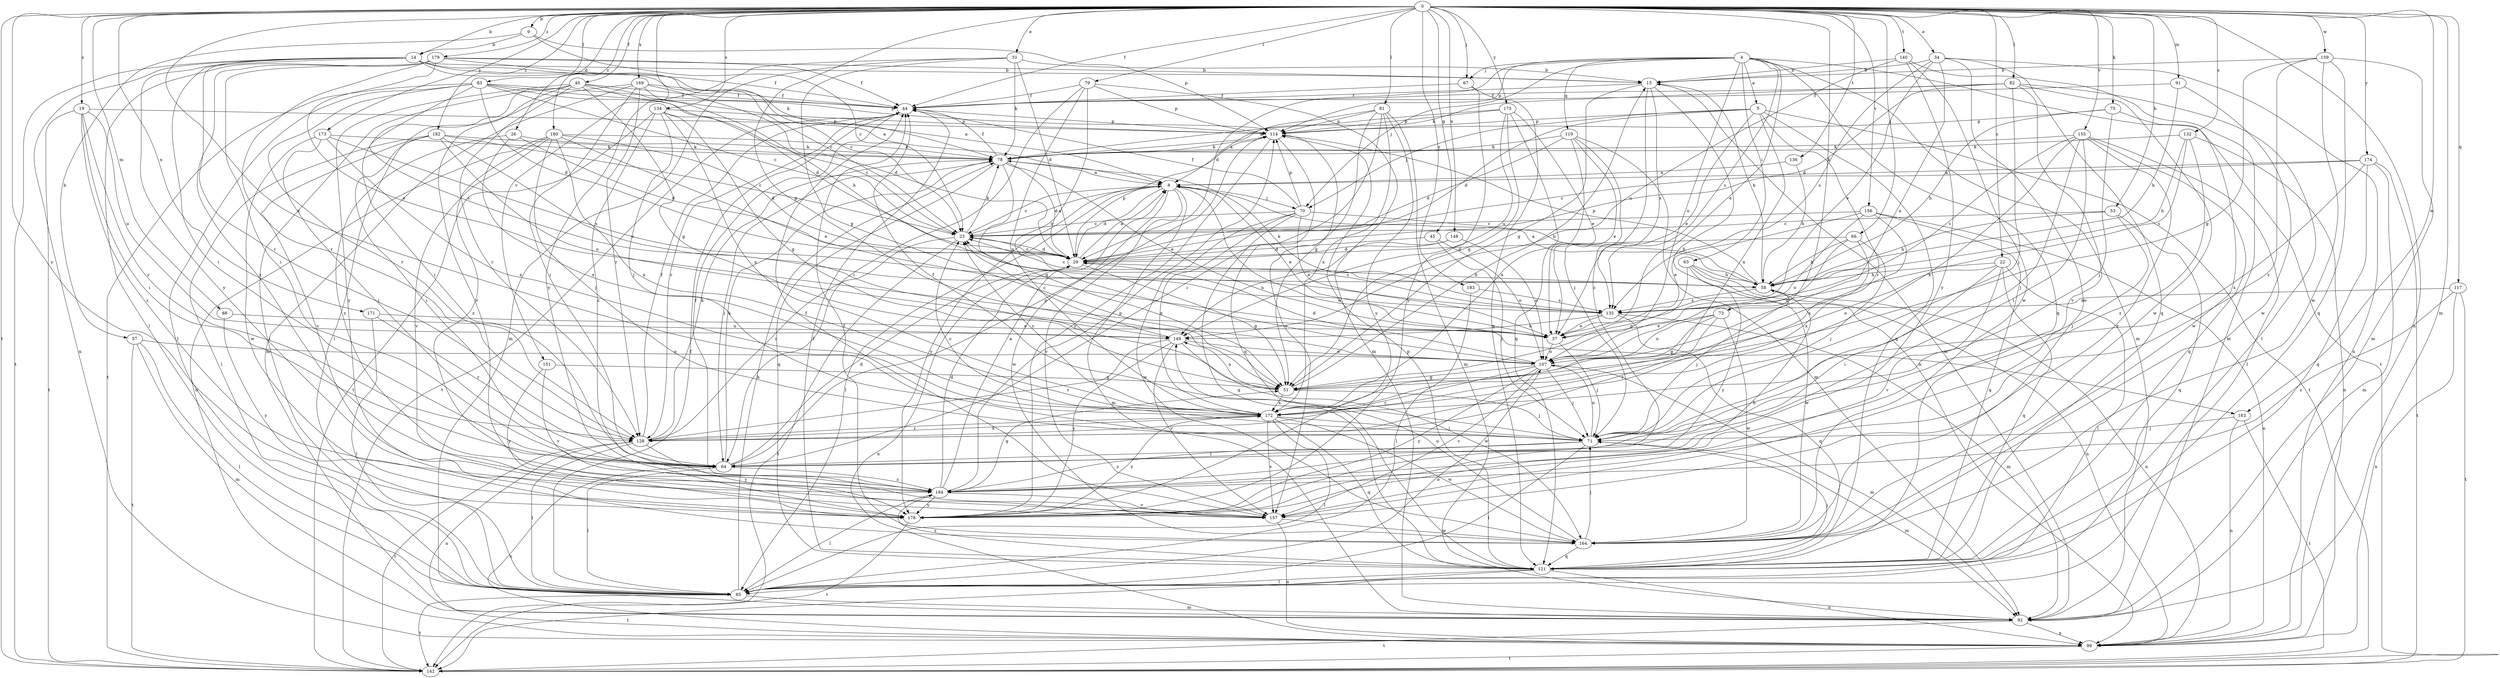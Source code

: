 strict digraph  {
0;
4;
5;
8;
9;
14;
15;
19;
22;
23;
26;
29;
31;
34;
37;
40;
44;
45;
51;
53;
57;
58;
63;
64;
66;
67;
70;
71;
73;
75;
78;
79;
81;
82;
83;
85;
88;
91;
92;
99;
107;
114;
117;
119;
121;
128;
132;
134;
135;
136;
140;
142;
148;
149;
151;
155;
156;
157;
159;
163;
164;
169;
171;
172;
173;
174;
175;
178;
179;
180;
182;
183;
184;
0 -> 9  [label=b];
0 -> 14  [label=b];
0 -> 19  [label=c];
0 -> 22  [label=c];
0 -> 26  [label=d];
0 -> 31  [label=e];
0 -> 34  [label=e];
0 -> 40  [label=f];
0 -> 44  [label=f];
0 -> 45  [label=g];
0 -> 51  [label=g];
0 -> 53  [label=h];
0 -> 66  [label=j];
0 -> 67  [label=j];
0 -> 73  [label=k];
0 -> 75  [label=k];
0 -> 79  [label=l];
0 -> 81  [label=l];
0 -> 82  [label=l];
0 -> 83  [label=l];
0 -> 88  [label=m];
0 -> 91  [label=m];
0 -> 92  [label=m];
0 -> 99  [label=n];
0 -> 117  [label=q];
0 -> 132  [label=s];
0 -> 134  [label=s];
0 -> 136  [label=t];
0 -> 140  [label=t];
0 -> 142  [label=t];
0 -> 148  [label=u];
0 -> 151  [label=v];
0 -> 155  [label=v];
0 -> 156  [label=v];
0 -> 159  [label=w];
0 -> 163  [label=w];
0 -> 169  [label=x];
0 -> 171  [label=x];
0 -> 172  [label=x];
0 -> 173  [label=y];
0 -> 174  [label=y];
0 -> 175  [label=y];
0 -> 178  [label=y];
0 -> 179  [label=z];
0 -> 180  [label=z];
0 -> 182  [label=z];
0 -> 183  [label=z];
4 -> 5  [label=a];
4 -> 29  [label=d];
4 -> 37  [label=e];
4 -> 63  [label=i];
4 -> 67  [label=j];
4 -> 70  [label=j];
4 -> 92  [label=m];
4 -> 107  [label=o];
4 -> 114  [label=p];
4 -> 119  [label=q];
4 -> 121  [label=q];
4 -> 135  [label=s];
4 -> 142  [label=t];
5 -> 29  [label=d];
5 -> 37  [label=e];
5 -> 70  [label=j];
5 -> 114  [label=p];
5 -> 121  [label=q];
5 -> 128  [label=r];
5 -> 142  [label=t];
5 -> 172  [label=x];
8 -> 23  [label=c];
8 -> 29  [label=d];
8 -> 37  [label=e];
8 -> 70  [label=j];
8 -> 85  [label=l];
8 -> 92  [label=m];
8 -> 157  [label=v];
8 -> 163  [label=w];
8 -> 164  [label=w];
8 -> 178  [label=y];
9 -> 14  [label=b];
9 -> 23  [label=c];
9 -> 57  [label=h];
9 -> 114  [label=p];
14 -> 15  [label=b];
14 -> 23  [label=c];
14 -> 44  [label=f];
14 -> 64  [label=i];
14 -> 78  [label=k];
14 -> 99  [label=n];
14 -> 128  [label=r];
14 -> 142  [label=t];
14 -> 178  [label=y];
15 -> 44  [label=f];
15 -> 51  [label=g];
15 -> 92  [label=m];
15 -> 99  [label=n];
15 -> 135  [label=s];
15 -> 184  [label=z];
19 -> 64  [label=i];
19 -> 114  [label=p];
19 -> 128  [label=r];
19 -> 142  [label=t];
19 -> 149  [label=u];
19 -> 184  [label=z];
22 -> 58  [label=h];
22 -> 64  [label=i];
22 -> 85  [label=l];
22 -> 107  [label=o];
22 -> 121  [label=q];
22 -> 157  [label=v];
23 -> 8  [label=a];
23 -> 29  [label=d];
23 -> 78  [label=k];
23 -> 128  [label=r];
23 -> 142  [label=t];
26 -> 29  [label=d];
26 -> 78  [label=k];
26 -> 172  [label=x];
26 -> 184  [label=z];
29 -> 8  [label=a];
29 -> 23  [label=c];
29 -> 51  [label=g];
29 -> 58  [label=h];
29 -> 99  [label=n];
29 -> 114  [label=p];
31 -> 15  [label=b];
31 -> 29  [label=d];
31 -> 51  [label=g];
31 -> 78  [label=k];
31 -> 92  [label=m];
31 -> 178  [label=y];
34 -> 15  [label=b];
34 -> 37  [label=e];
34 -> 99  [label=n];
34 -> 107  [label=o];
34 -> 121  [label=q];
34 -> 135  [label=s];
34 -> 164  [label=w];
37 -> 71  [label=j];
37 -> 107  [label=o];
40 -> 8  [label=a];
40 -> 29  [label=d];
40 -> 44  [label=f];
40 -> 51  [label=g];
40 -> 64  [label=i];
40 -> 85  [label=l];
40 -> 128  [label=r];
40 -> 157  [label=v];
40 -> 178  [label=y];
44 -> 114  [label=p];
44 -> 128  [label=r];
44 -> 142  [label=t];
45 -> 29  [label=d];
45 -> 71  [label=j];
45 -> 107  [label=o];
51 -> 15  [label=b];
51 -> 71  [label=j];
51 -> 149  [label=u];
51 -> 172  [label=x];
53 -> 23  [label=c];
53 -> 58  [label=h];
53 -> 71  [label=j];
53 -> 121  [label=q];
57 -> 85  [label=l];
57 -> 92  [label=m];
57 -> 107  [label=o];
57 -> 142  [label=t];
58 -> 8  [label=a];
58 -> 15  [label=b];
58 -> 23  [label=c];
58 -> 71  [label=j];
58 -> 99  [label=n];
58 -> 114  [label=p];
58 -> 135  [label=s];
63 -> 51  [label=g];
63 -> 58  [label=h];
63 -> 99  [label=n];
63 -> 164  [label=w];
63 -> 178  [label=y];
64 -> 29  [label=d];
64 -> 78  [label=k];
64 -> 85  [label=l];
64 -> 99  [label=n];
64 -> 114  [label=p];
64 -> 184  [label=z];
66 -> 29  [label=d];
66 -> 58  [label=h];
66 -> 71  [label=j];
66 -> 107  [label=o];
66 -> 172  [label=x];
67 -> 44  [label=f];
67 -> 121  [label=q];
67 -> 178  [label=y];
70 -> 23  [label=c];
70 -> 37  [label=e];
70 -> 44  [label=f];
70 -> 58  [label=h];
70 -> 114  [label=p];
70 -> 121  [label=q];
70 -> 164  [label=w];
70 -> 172  [label=x];
71 -> 23  [label=c];
71 -> 44  [label=f];
71 -> 64  [label=i];
71 -> 85  [label=l];
71 -> 92  [label=m];
71 -> 107  [label=o];
71 -> 184  [label=z];
73 -> 37  [label=e];
73 -> 51  [label=g];
73 -> 107  [label=o];
73 -> 128  [label=r];
73 -> 164  [label=w];
75 -> 58  [label=h];
75 -> 71  [label=j];
75 -> 114  [label=p];
75 -> 164  [label=w];
78 -> 8  [label=a];
78 -> 29  [label=d];
78 -> 37  [label=e];
78 -> 44  [label=f];
78 -> 51  [label=g];
78 -> 64  [label=i];
78 -> 121  [label=q];
79 -> 44  [label=f];
79 -> 64  [label=i];
79 -> 92  [label=m];
79 -> 107  [label=o];
79 -> 114  [label=p];
79 -> 172  [label=x];
81 -> 8  [label=a];
81 -> 51  [label=g];
81 -> 64  [label=i];
81 -> 92  [label=m];
81 -> 114  [label=p];
81 -> 172  [label=x];
81 -> 178  [label=y];
82 -> 29  [label=d];
82 -> 44  [label=f];
82 -> 71  [label=j];
82 -> 78  [label=k];
82 -> 85  [label=l];
82 -> 157  [label=v];
82 -> 164  [label=w];
83 -> 8  [label=a];
83 -> 23  [label=c];
83 -> 29  [label=d];
83 -> 44  [label=f];
83 -> 85  [label=l];
83 -> 114  [label=p];
83 -> 128  [label=r];
83 -> 135  [label=s];
83 -> 142  [label=t];
85 -> 44  [label=f];
85 -> 78  [label=k];
85 -> 92  [label=m];
85 -> 107  [label=o];
85 -> 142  [label=t];
88 -> 149  [label=u];
88 -> 178  [label=y];
91 -> 44  [label=f];
91 -> 58  [label=h];
91 -> 164  [label=w];
92 -> 99  [label=n];
92 -> 142  [label=t];
99 -> 142  [label=t];
107 -> 29  [label=d];
107 -> 51  [label=g];
107 -> 71  [label=j];
107 -> 92  [label=m];
107 -> 128  [label=r];
107 -> 157  [label=v];
107 -> 178  [label=y];
114 -> 78  [label=k];
114 -> 121  [label=q];
114 -> 157  [label=v];
114 -> 178  [label=y];
117 -> 99  [label=n];
117 -> 135  [label=s];
117 -> 142  [label=t];
117 -> 184  [label=z];
119 -> 29  [label=d];
119 -> 37  [label=e];
119 -> 71  [label=j];
119 -> 78  [label=k];
119 -> 92  [label=m];
119 -> 172  [label=x];
121 -> 44  [label=f];
121 -> 71  [label=j];
121 -> 85  [label=l];
121 -> 99  [label=n];
121 -> 114  [label=p];
121 -> 142  [label=t];
121 -> 184  [label=z];
128 -> 44  [label=f];
128 -> 78  [label=k];
128 -> 85  [label=l];
128 -> 99  [label=n];
128 -> 142  [label=t];
128 -> 172  [label=x];
128 -> 178  [label=y];
132 -> 58  [label=h];
132 -> 78  [label=k];
132 -> 99  [label=n];
132 -> 135  [label=s];
132 -> 184  [label=z];
134 -> 23  [label=c];
134 -> 51  [label=g];
134 -> 71  [label=j];
134 -> 114  [label=p];
134 -> 142  [label=t];
134 -> 172  [label=x];
134 -> 184  [label=z];
135 -> 23  [label=c];
135 -> 37  [label=e];
135 -> 78  [label=k];
135 -> 92  [label=m];
135 -> 121  [label=q];
135 -> 149  [label=u];
136 -> 8  [label=a];
136 -> 58  [label=h];
140 -> 15  [label=b];
140 -> 92  [label=m];
140 -> 149  [label=u];
140 -> 164  [label=w];
140 -> 178  [label=y];
148 -> 29  [label=d];
148 -> 107  [label=o];
148 -> 149  [label=u];
149 -> 23  [label=c];
149 -> 107  [label=o];
149 -> 128  [label=r];
149 -> 157  [label=v];
149 -> 164  [label=w];
149 -> 178  [label=y];
151 -> 51  [label=g];
151 -> 157  [label=v];
151 -> 178  [label=y];
155 -> 64  [label=i];
155 -> 71  [label=j];
155 -> 78  [label=k];
155 -> 85  [label=l];
155 -> 121  [label=q];
155 -> 135  [label=s];
155 -> 157  [label=v];
155 -> 172  [label=x];
156 -> 23  [label=c];
156 -> 37  [label=e];
156 -> 99  [label=n];
156 -> 107  [label=o];
156 -> 121  [label=q];
156 -> 172  [label=x];
157 -> 44  [label=f];
157 -> 99  [label=n];
157 -> 164  [label=w];
159 -> 15  [label=b];
159 -> 51  [label=g];
159 -> 92  [label=m];
159 -> 121  [label=q];
159 -> 164  [label=w];
159 -> 184  [label=z];
163 -> 71  [label=j];
163 -> 99  [label=n];
163 -> 142  [label=t];
164 -> 44  [label=f];
164 -> 71  [label=j];
164 -> 121  [label=q];
164 -> 149  [label=u];
169 -> 29  [label=d];
169 -> 44  [label=f];
169 -> 58  [label=h];
169 -> 64  [label=i];
169 -> 85  [label=l];
169 -> 92  [label=m];
169 -> 128  [label=r];
171 -> 37  [label=e];
171 -> 85  [label=l];
171 -> 128  [label=r];
172 -> 23  [label=c];
172 -> 71  [label=j];
172 -> 85  [label=l];
172 -> 121  [label=q];
172 -> 128  [label=r];
172 -> 157  [label=v];
172 -> 164  [label=w];
172 -> 178  [label=y];
173 -> 64  [label=i];
173 -> 78  [label=k];
173 -> 135  [label=s];
173 -> 164  [label=w];
173 -> 172  [label=x];
174 -> 8  [label=a];
174 -> 23  [label=c];
174 -> 92  [label=m];
174 -> 121  [label=q];
174 -> 142  [label=t];
174 -> 172  [label=x];
175 -> 37  [label=e];
175 -> 51  [label=g];
175 -> 78  [label=k];
175 -> 114  [label=p];
175 -> 121  [label=q];
175 -> 149  [label=u];
178 -> 58  [label=h];
178 -> 142  [label=t];
179 -> 15  [label=b];
179 -> 23  [label=c];
179 -> 37  [label=e];
179 -> 44  [label=f];
179 -> 64  [label=i];
179 -> 85  [label=l];
179 -> 128  [label=r];
179 -> 184  [label=z];
180 -> 29  [label=d];
180 -> 37  [label=e];
180 -> 71  [label=j];
180 -> 78  [label=k];
180 -> 99  [label=n];
180 -> 157  [label=v];
180 -> 172  [label=x];
180 -> 184  [label=z];
182 -> 23  [label=c];
182 -> 64  [label=i];
182 -> 78  [label=k];
182 -> 85  [label=l];
182 -> 107  [label=o];
182 -> 149  [label=u];
182 -> 157  [label=v];
183 -> 85  [label=l];
183 -> 135  [label=s];
184 -> 8  [label=a];
184 -> 29  [label=d];
184 -> 44  [label=f];
184 -> 51  [label=g];
184 -> 85  [label=l];
184 -> 114  [label=p];
184 -> 157  [label=v];
184 -> 178  [label=y];
}
